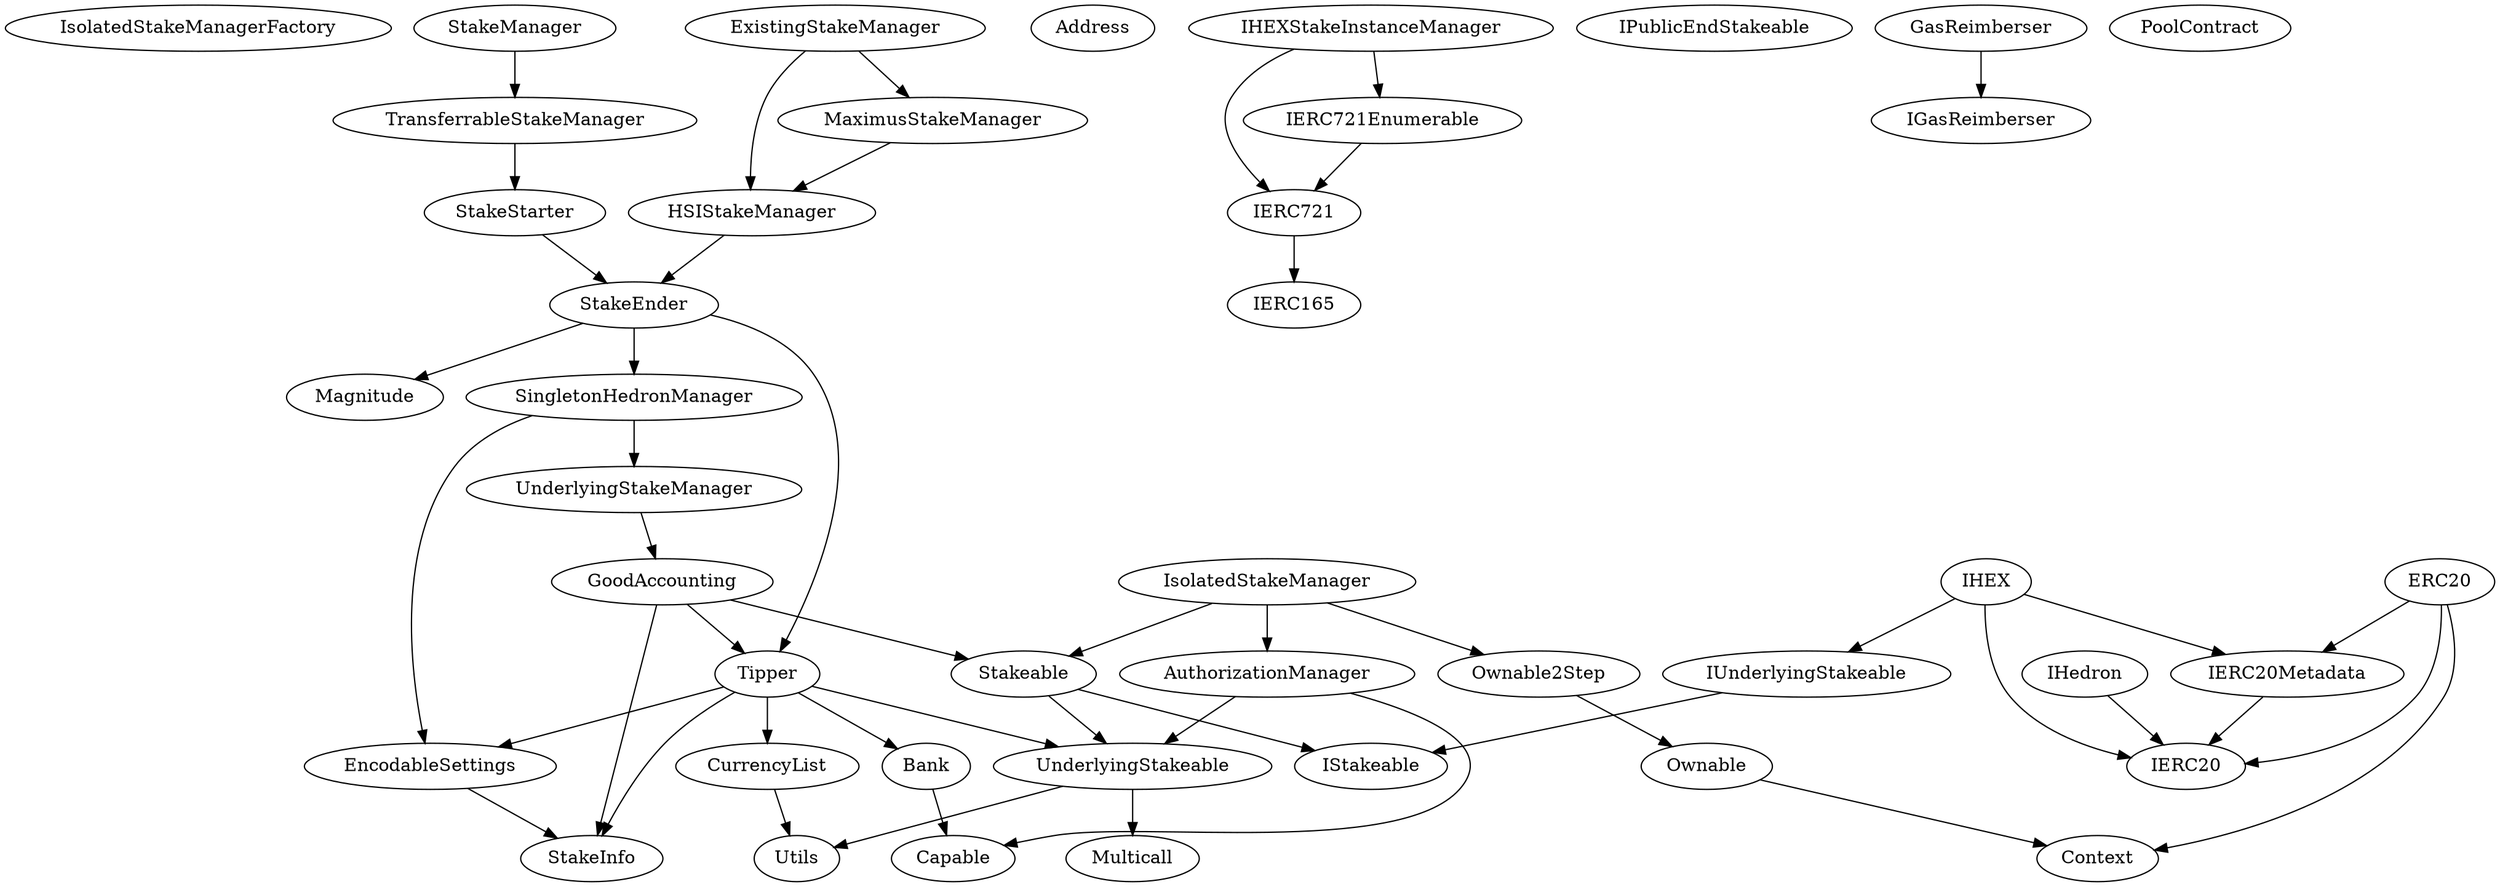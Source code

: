 digraph G {
  graph [ ratio = "auto", page = "40" ];
  "IsolatedStakeManagerFactory";
  "StakeManager";
  "TransferrableStakeManager";
  "StakeStarter";
  "StakeEnder";
  "Magnitude";
  "Tipper";
  "SingletonHedronManager";
  "Bank";
  "UnderlyingStakeable";
  "CurrencyList";
  "StakeInfo";
  "EncodableSettings";
  "Multicall";
  "Utils";
  "IERC20";
  "IStakeable";
  "IHedron";
  "IHEX";
  "IERC20Metadata";
  "IUnderlyingStakeable";
  "Capable";
  "Address";
  "ERC20";
  "Context";
  "Stakeable";
  "UnderlyingStakeManager";
  "GoodAccounting";
  "ExistingStakeManager";
  "HSIStakeManager";
  "MaximusStakeManager";
  "IERC721";
  "IERC165";
  "IHEXStakeInstanceManager";
  "IERC721Enumerable";
  "IPublicEndStakeable";
  "IGasReimberser";
  "PoolContract";
  "GasReimberser";
  "IsolatedStakeManager";
  "Ownable2Step";
  "AuthorizationManager";
  "Ownable";
  "StakeManager" -> "TransferrableStakeManager";
  "TransferrableStakeManager" -> "StakeStarter";
  "StakeStarter" -> "StakeEnder";
  "StakeEnder" -> "Magnitude";
  "StakeEnder" -> "Tipper";
  "StakeEnder" -> "SingletonHedronManager";
  "Tipper" -> "Bank";
  "Tipper" -> "UnderlyingStakeable";
  "Tipper" -> "CurrencyList";
  "Tipper" -> "StakeInfo";
  "Tipper" -> "EncodableSettings";
  "UnderlyingStakeable" -> "Multicall";
  "UnderlyingStakeable" -> "Utils";
  "IHedron" -> "IERC20";
  "IHEX" -> "IERC20";
  "IHEX" -> "IERC20Metadata";
  "IHEX" -> "IUnderlyingStakeable";
  "IERC20Metadata" -> "IERC20";
  "IUnderlyingStakeable" -> "IStakeable";
  "Bank" -> "Capable";
  "ERC20" -> "Context";
  "ERC20" -> "IERC20";
  "ERC20" -> "IERC20Metadata";
  "CurrencyList" -> "Utils";
  "Stakeable" -> "IStakeable";
  "Stakeable" -> "UnderlyingStakeable";
  "EncodableSettings" -> "StakeInfo";
  "SingletonHedronManager" -> "EncodableSettings";
  "SingletonHedronManager" -> "UnderlyingStakeManager";
  "UnderlyingStakeManager" -> "GoodAccounting";
  "GoodAccounting" -> "Stakeable";
  "GoodAccounting" -> "StakeInfo";
  "GoodAccounting" -> "Tipper";
  "ExistingStakeManager" -> "HSIStakeManager";
  "ExistingStakeManager" -> "MaximusStakeManager";
  "HSIStakeManager" -> "StakeEnder";
  "IERC721" -> "IERC165";
  "IHEXStakeInstanceManager" -> "IERC721";
  "IHEXStakeInstanceManager" -> "IERC721Enumerable";
  "IERC721Enumerable" -> "IERC721";
  "MaximusStakeManager" -> "HSIStakeManager";
  "GasReimberser" -> "IGasReimberser";
  "IsolatedStakeManager" -> "Stakeable";
  "IsolatedStakeManager" -> "Ownable2Step";
  "IsolatedStakeManager" -> "AuthorizationManager";
  "Ownable2Step" -> "Ownable";
  "Ownable" -> "Context";
  "AuthorizationManager" -> "UnderlyingStakeable";
  "AuthorizationManager" -> "Capable";
}
